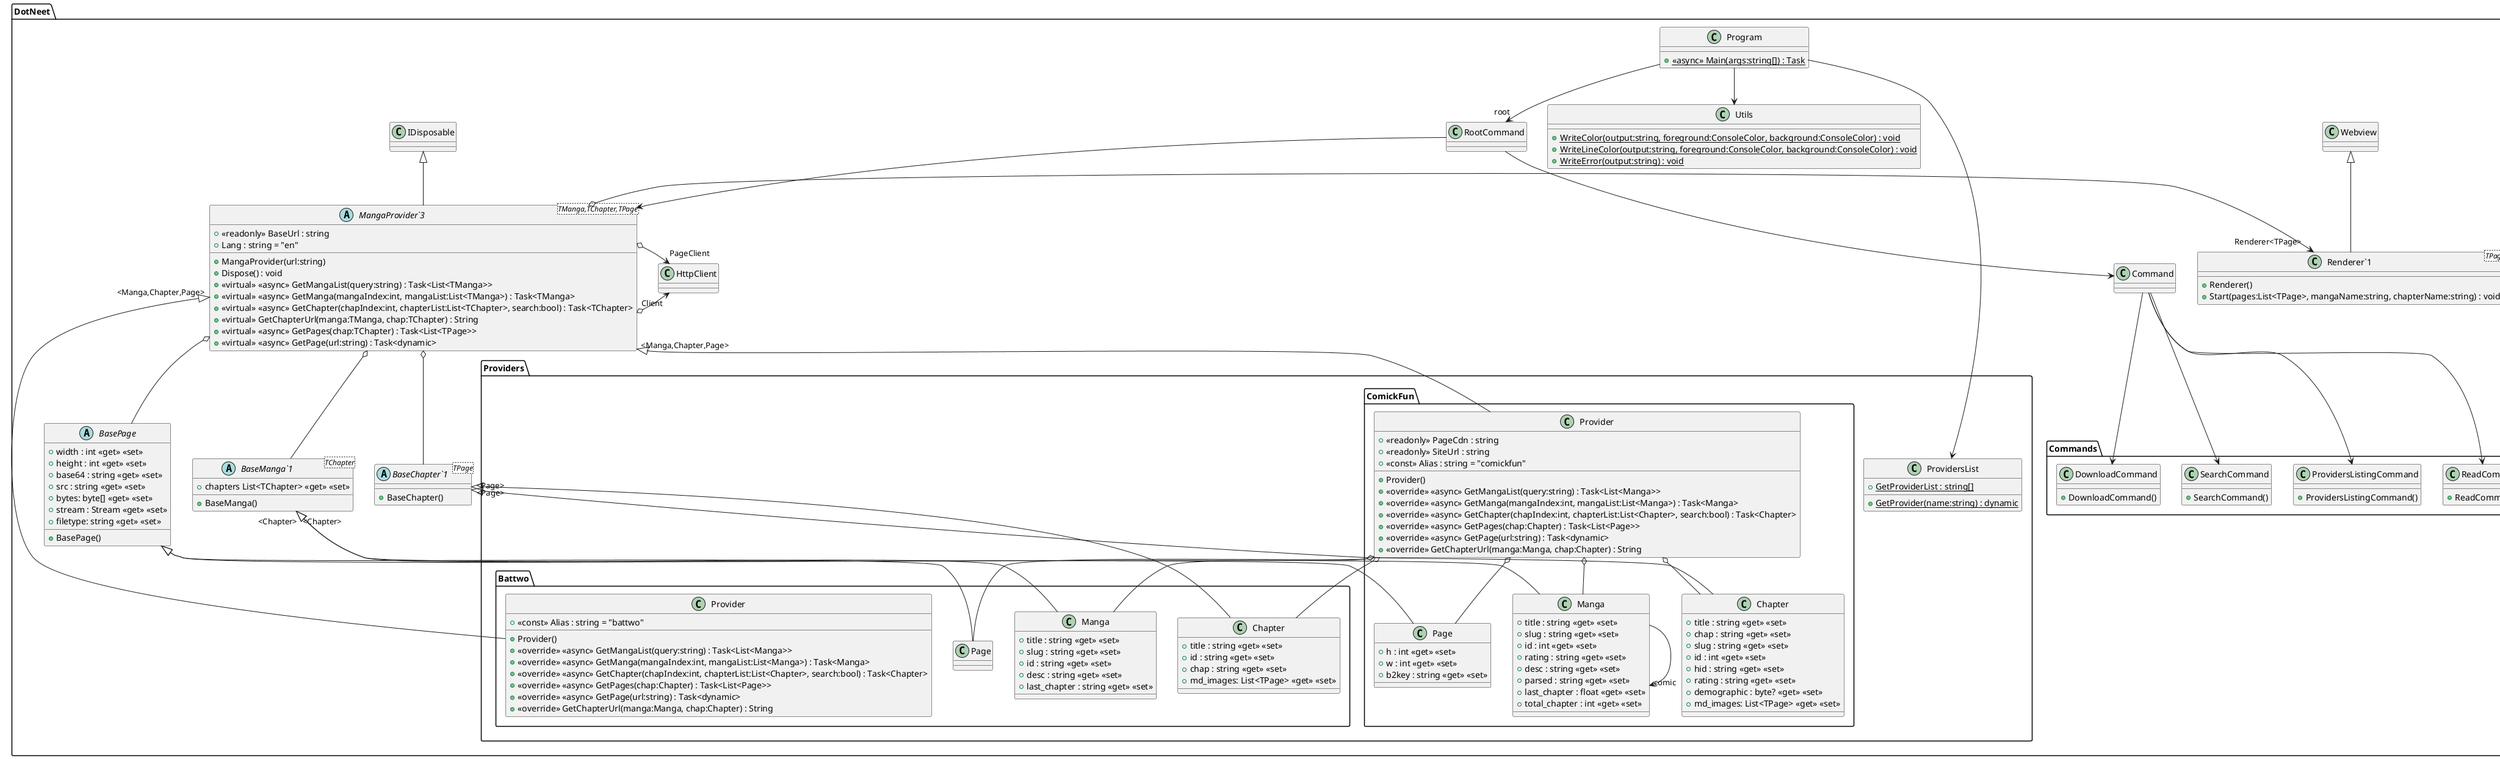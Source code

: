 @startuml
namespace DotNeet {
	class Utils {
		+ {static} WriteColor(output:string, foreground:ConsoleColor, background:ConsoleColor) : void
		+ {static} WriteLineColor(output:string, foreground:ConsoleColor, background:ConsoleColor) : void
		+ {static} WriteError(output:string) : void
	}

	abstract class BasePage {
		+ BasePage()
		+ width : int <<get>> <<set>>
		+ height : int <<get>> <<set>>
		+ base64 : string <<get>> <<set>>
		+ src : string <<get>> <<set>>
		+ bytes: byte[] <<get>> <<set>>
		+ stream : Stream <<get>> <<set>>
		+ filetype: string <<get>> <<set>>
	}

	abstract class "BaseChapter`1"<TPage> {
		+ BaseChapter()
	}

	abstract class "BaseManga`1"<TChapter> {
		+ BaseManga()
		+ chapters List<TChapter> <<get>> <<set>>
	}

	abstract class "MangaProvider`3"<TManga,TChapter,TPage> {
		+ <<readonly>> BaseUrl : string
		+ Lang : string = "en"
		+ MangaProvider(url:string)
		+ Dispose() : void
		+ <<virtual>> <<async>> GetMangaList(query:string) : Task<List<TManga>>
		+ <<virtual>> <<async>> GetManga(mangaIndex:int, mangaList:List<TManga>) : Task<TManga>
		+ <<virtual>> <<async>> GetChapter(chapIndex:int, chapterList:List<TChapter>, search:bool) : Task<TChapter>
		+ <<virtual>> GetChapterUrl(manga:TManga, chap:TChapter) : String
		+ <<virtual>> <<async>> GetPages(chap:TChapter) : Task<List<TPage>>
		+ <<virtual>> <<async>> GetPage(url:string) : Task<dynamic>
	}

	class "Renderer`1"<T> {
	}

	IDisposable <|-- "MangaProvider`3"
	"MangaProvider`3" o-> "Client" HttpClient
	"MangaProvider`3" o-> "PageClient" HttpClient
	"MangaProvider`3" o-> "Renderer<TPage>" "Renderer`1"
	"MangaProvider`3" o- "BaseManga`1"
	"MangaProvider`3" o- "BaseChapter`1"
	"MangaProvider`3" o- "BasePage"
	class Program {
			+ {static} <<async>> Main(args:string[]) : Task
	}
	Program --> "root" RootCommand
	Program --> Utils
	RootCommand --> "MangaProvider`3"
	RootCommand --> Command

	class "Renderer`1"<TPage> {
		+ Renderer()
		+ Start(pages:List<TPage>, mangaName:string, chapterName:string) : void
	}

	Webview <|-- "Renderer`1"
	namespace DotNeet.Providers {
		class ProvidersList {
			+ {static} GetProviderList : string[]
			+ {static} GetProvider(name:string) : dynamic
		}
		namespace DotNeet.Providers.ComickFun {

			class Page {
				+ h : int <<get>> <<set>>
				+ w : int <<get>> <<set>>
				+ b2key : string <<get>> <<set>>
			}
			class Chapter {
				+ title : string <<get>> <<set>>
				+ chap : string <<get>> <<set>>
				+ slug : string <<get>> <<set>>
				+ id : int <<get>> <<set>>
				+ hid : string <<get>> <<set>>
				+ rating : string <<get>> <<set>>
				+ demographic : byte? <<get>> <<set>>
				+ md_images: List<TPage> <<get>> <<set>>
			}
			Manga --> "comic" Manga
			class Manga {
				+ title : string <<get>> <<set>>
				+ slug : string <<get>> <<set>>
				+ id : int <<get>> <<set>>
				+ rating : string <<get>> <<set>>
				+ desc : string <<get>> <<set>>
				+ parsed : string <<get>> <<set>>
				+ last_chapter : float <<get>> <<set>>
				+ total_chapter : int <<get>> <<set>>
			}
			Provider o-- Manga
			Provider o-- Chapter
			Provider o-- Page
			class Provider {
				+ <<readonly>> PageCdn : string
				+ <<readonly>> SiteUrl : string
				+ Provider()
				+ <<const>> Alias : string = "comickfun"
				+ <<override>> <<async>> GetMangaList(query:string) : Task<List<Manga>>
				+ <<override>> <<async>> GetManga(mangaIndex:int, mangaList:List<Manga>) : Task<Manga>
				+ <<override>> <<async>> GetChapter(chapIndex:int, chapterList:List<Chapter>, search:bool) : Task<Chapter>
				+ <<override>> <<async>> GetPages(chap:Chapter) : Task<List<Page>>
				+ <<override>> <<async>> GetPage(url:string) : Task<dynamic>
				+ <<override>> GetChapterUrl(manga:Manga, chap:Chapter) : String
			}
		}
		namespace DotNeet.Providers.Battwo {
			class Page {
			}
			class Chapter {
				+ title : string <<get>> <<set>>
				+ id : string <<get>> <<set>>
				+ chap : string <<get>> <<set>>
				+ md_images: List<TPage> <<get>> <<set>>
			}
			class Manga {
				+ title : string <<get>> <<set>>
				+ slug : string <<get>> <<set>>
				+ id : string <<get>> <<set>>
				+ desc : string <<get>> <<set>>
				+ last_chapter : string <<get>> <<set>>
			}
			Provider o-- Manga
			Provider o-- Chapter
			Provider o-- Page
			class Provider {
				+ Provider()
				+ <<const>> Alias : string = "battwo"
				+ <<override>> <<async>> GetMangaList(query:string) : Task<List<Manga>>
				+ <<override>> <<async>> GetManga(mangaIndex:int, mangaList:List<Manga>) : Task<Manga>
				+ <<override>> <<async>> GetChapter(chapIndex:int, chapterList:List<Chapter>, search:bool) : Task<Chapter>
				+ <<override>> <<async>> GetPages(chap:Chapter) : Task<List<Page>>
				+ <<override>> <<async>> GetPage(url:string) : Task<dynamic>
				+ <<override>> GetChapterUrl(manga:Manga, chap:Chapter) : String
			}
		}
	}

	BasePage <|-- DotNeet.Providers.Battwo.Page
	"BaseChapter`1" "<Page>" <|-- DotNeet.Providers.Battwo.Chapter
	"BaseManga`1" "<Chapter>" <|-- DotNeet.Providers.Battwo.Manga
	"MangaProvider`3" "<Manga,Chapter,Page>" <|-- DotNeet.Providers.Battwo.Provider

	BasePage <|-- DotNeet.Providers.ComickFun.Page
	"BaseChapter`1" "<Page>" <|-- DotNeet.Providers.ComickFun.Chapter
	"BaseManga`1" "<Chapter>" <|-- DotNeet.Providers.ComickFun.Manga
	"MangaProvider`3" "<Manga,Chapter,Page>" <|-- DotNeet.Providers.ComickFun.Provider
	Program --> DotNeet.Providers.ProvidersList


	namespace DotNeet.Commands {
		class SearchCommand {
			+ SearchCommand()
		}

		class DownloadCommand {
			+ DownloadCommand()
		}

		class ReadCommand {
			+ ReadCommand()
		}

		class ProvidersListingCommand {
			+ ProvidersListingCommand()
		}

	}
	Command --> DotNeet.Commands.DownloadCommand
	Command --> DotNeet.Commands.ReadCommand
	Command --> DotNeet.Commands.ProvidersListingCommand
	Command --> DotNeet.Commands.SearchCommand
}
@enduml
